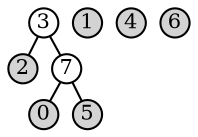// input 7-3
graph {
    graph [nodesep=0.1,ranksep=0.1,fontsize=12]

    node [shape=circle,fixedsize=true,width=0.2,fontsize=10,style=filled,fillcolor=lightgray]
    0 1 2 3 4 5 6 7

    3 -- 2
    7 -- 5
    7 -- 0
    3 -- 7

    // 输入 7-3
    3, 7 [fillcolor=white]
    
}
